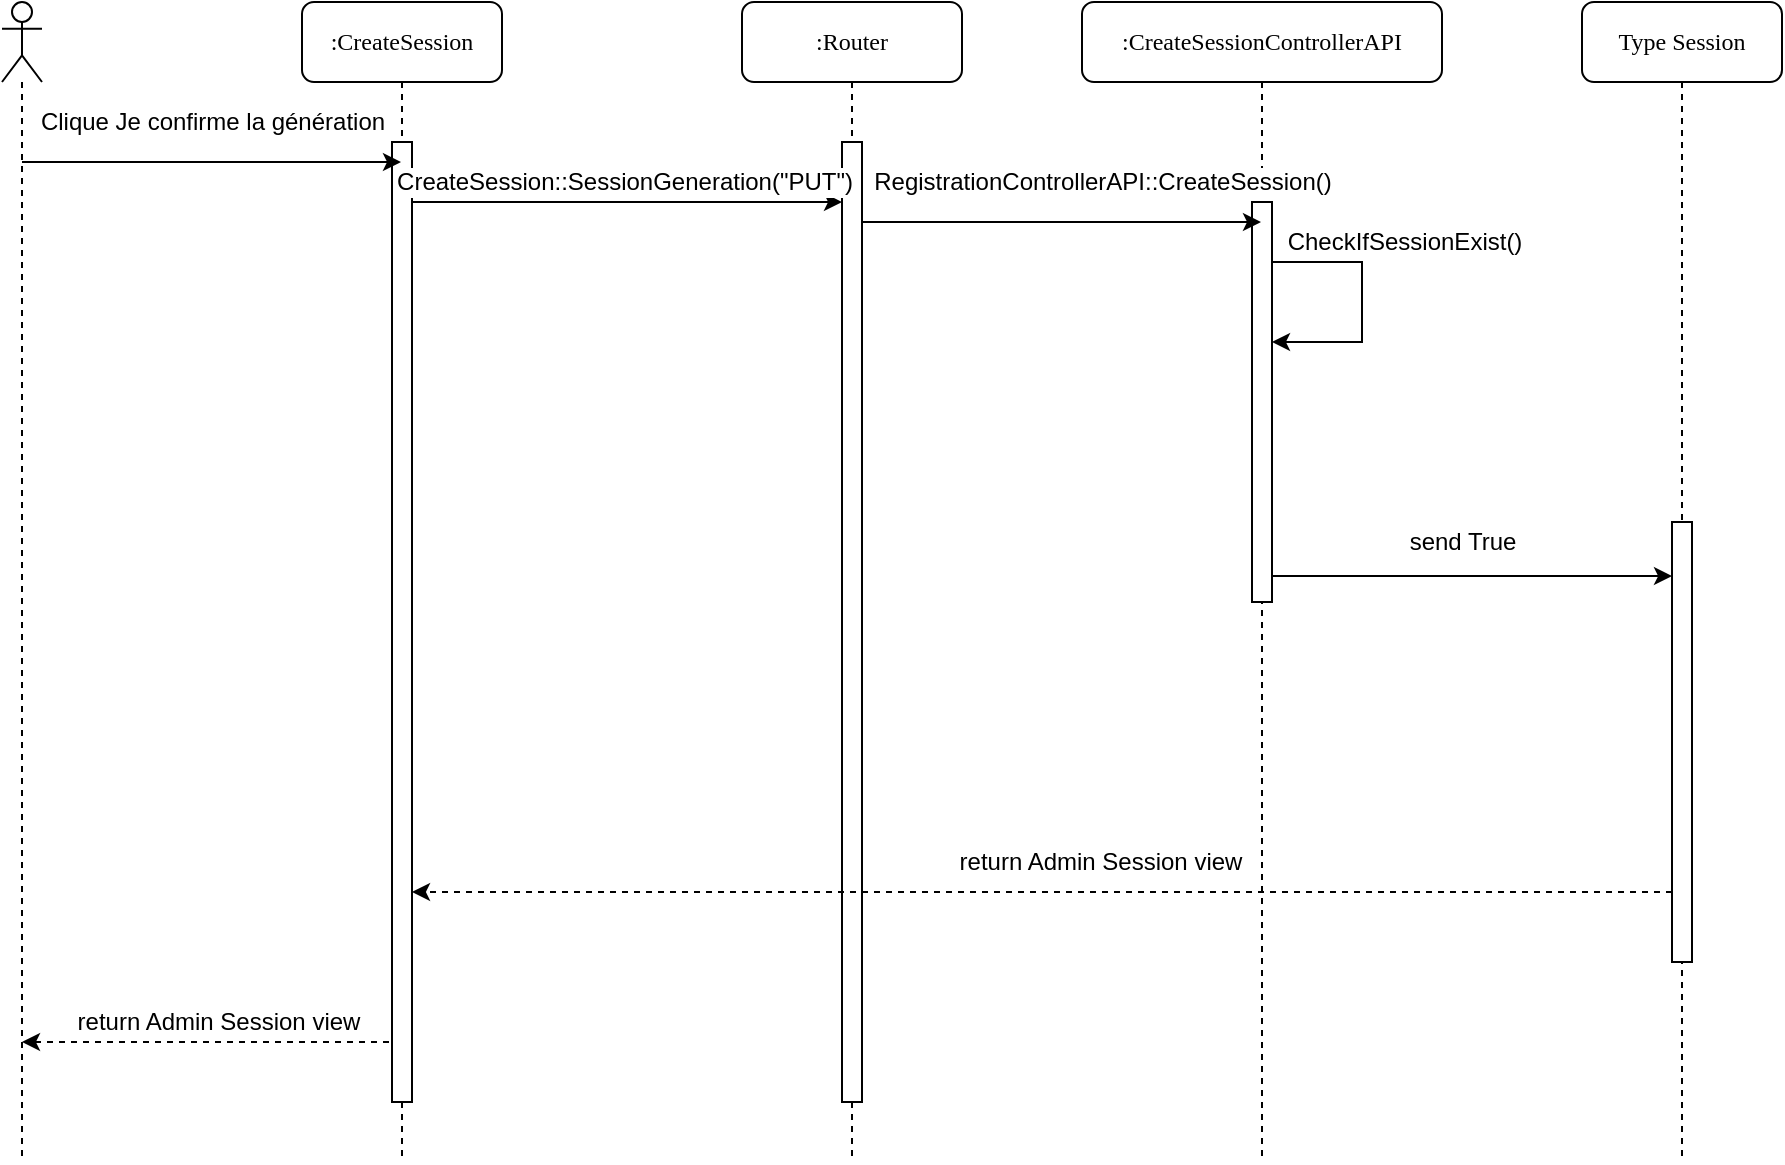 <mxfile version="12.4.3" type="device" pages="1"><diagram name="Page-1" id="13e1069c-82ec-6db2-03f1-153e76fe0fe0"><mxGraphModel dx="1426" dy="745" grid="1" gridSize="10" guides="1" tooltips="1" connect="1" arrows="1" fold="1" page="1" pageScale="1" pageWidth="1100" pageHeight="850" background="#ffffff" math="0" shadow="0"><root><mxCell id="0"/><mxCell id="1" parent="0"/><mxCell id="fxrbVSVYyu5DN6SwpARz-6" style="edgeStyle=orthogonalEdgeStyle;rounded=0;orthogonalLoop=1;jettySize=auto;html=1;dashed=1;" parent="1" source="7baba1c4bc27f4b0-2" target="fxrbVSVYyu5DN6SwpARz-3" edge="1"><mxGeometry relative="1" as="geometry"><Array as="points"><mxPoint x="220" y="600"/><mxPoint x="220" y="600"/></Array></mxGeometry></mxCell><mxCell id="fxrbVSVYyu5DN6SwpARz-7" value="return Admin Session view" style="text;html=1;align=center;verticalAlign=middle;resizable=0;points=[];;labelBackgroundColor=#ffffff;" parent="fxrbVSVYyu5DN6SwpARz-6" vertex="1" connectable="0"><mxGeometry x="-0.131" y="6" relative="1" as="geometry"><mxPoint x="-9.5" y="-16" as="offset"/></mxGeometry></mxCell><mxCell id="7baba1c4bc27f4b0-2" value=":CreateSession" style="shape=umlLifeline;perimeter=lifelinePerimeter;whiteSpace=wrap;html=1;container=1;collapsible=0;recursiveResize=0;outlineConnect=0;rounded=1;shadow=0;comic=0;labelBackgroundColor=none;strokeWidth=1;fontFamily=Verdana;fontSize=12;align=center;" parent="1" vertex="1"><mxGeometry x="240" y="80" width="100" height="580" as="geometry"/></mxCell><mxCell id="fxrbVSVYyu5DN6SwpARz-8" value="" style="html=1;points=[];perimeter=orthogonalPerimeter;" parent="7baba1c4bc27f4b0-2" vertex="1"><mxGeometry x="45" y="70" width="10" height="480" as="geometry"/></mxCell><mxCell id="7baba1c4bc27f4b0-3" value=":CreateSessionControllerAPI" style="shape=umlLifeline;perimeter=lifelinePerimeter;whiteSpace=wrap;html=1;container=1;collapsible=0;recursiveResize=0;outlineConnect=0;rounded=1;shadow=0;comic=0;labelBackgroundColor=none;strokeWidth=1;fontFamily=Verdana;fontSize=12;align=center;" parent="1" vertex="1"><mxGeometry x="630" y="80" width="180" height="580" as="geometry"/></mxCell><mxCell id="fxrbVSVYyu5DN6SwpARz-14" value="" style="html=1;points=[];perimeter=orthogonalPerimeter;" parent="7baba1c4bc27f4b0-3" vertex="1"><mxGeometry x="85" y="100" width="10" height="200" as="geometry"/></mxCell><mxCell id="fxrbVSVYyu5DN6SwpARz-17" style="edgeStyle=orthogonalEdgeStyle;rounded=0;orthogonalLoop=1;jettySize=auto;html=1;" parent="7baba1c4bc27f4b0-3" source="fxrbVSVYyu5DN6SwpARz-14" edge="1" target="fxrbVSVYyu5DN6SwpARz-14"><mxGeometry relative="1" as="geometry"><mxPoint x="78" y="170" as="targetPoint"/><Array as="points"><mxPoint x="140" y="130"/><mxPoint x="140" y="170"/></Array></mxGeometry></mxCell><mxCell id="fxrbVSVYyu5DN6SwpARz-18" value="CheckIfSessionExist()" style="text;html=1;align=center;verticalAlign=middle;resizable=0;points=[];;labelBackgroundColor=#ffffff;" parent="fxrbVSVYyu5DN6SwpARz-17" vertex="1" connectable="0"><mxGeometry x="-0.504" y="-1" relative="1" as="geometry"><mxPoint x="34" y="-11" as="offset"/></mxGeometry></mxCell><mxCell id="fxrbVSVYyu5DN6SwpARz-29" style="edgeStyle=orthogonalEdgeStyle;rounded=0;orthogonalLoop=1;jettySize=auto;html=1;" parent="1" source="7baba1c4bc27f4b0-4" target="7baba1c4bc27f4b0-3" edge="1"><mxGeometry relative="1" as="geometry"><Array as="points"><mxPoint x="620" y="190"/><mxPoint x="620" y="190"/></Array></mxGeometry></mxCell><mxCell id="fxrbVSVYyu5DN6SwpARz-30" value="RegistrationControllerAPI::CreateSession()" style="text;html=1;align=center;verticalAlign=middle;resizable=0;points=[];;labelBackgroundColor=#ffffff;" parent="fxrbVSVYyu5DN6SwpARz-29" vertex="1" connectable="0"><mxGeometry x="0.141" y="-1" relative="1" as="geometry"><mxPoint x="8.5" y="-21" as="offset"/></mxGeometry></mxCell><mxCell id="7baba1c4bc27f4b0-4" value=":Router" style="shape=umlLifeline;perimeter=lifelinePerimeter;whiteSpace=wrap;html=1;container=1;collapsible=0;recursiveResize=0;outlineConnect=0;rounded=1;shadow=0;comic=0;labelBackgroundColor=none;strokeWidth=1;fontFamily=Verdana;fontSize=12;align=center;" parent="1" vertex="1"><mxGeometry x="460" y="80" width="110" height="580" as="geometry"/></mxCell><mxCell id="fxrbVSVYyu5DN6SwpARz-25" value="" style="html=1;points=[];perimeter=orthogonalPerimeter;" parent="7baba1c4bc27f4b0-4" vertex="1"><mxGeometry x="50" y="70" width="10" height="480" as="geometry"/></mxCell><mxCell id="7baba1c4bc27f4b0-6" value="Type Session" style="shape=umlLifeline;perimeter=lifelinePerimeter;whiteSpace=wrap;html=1;container=1;collapsible=0;recursiveResize=0;outlineConnect=0;rounded=1;shadow=0;comic=0;labelBackgroundColor=none;strokeWidth=1;fontFamily=Verdana;fontSize=12;align=center;" parent="1" vertex="1"><mxGeometry x="880" y="80" width="100" height="580" as="geometry"/></mxCell><mxCell id="fxrbVSVYyu5DN6SwpARz-35" value="" style="html=1;points=[];perimeter=orthogonalPerimeter;" parent="7baba1c4bc27f4b0-6" vertex="1"><mxGeometry x="45" y="260" width="10" height="220" as="geometry"/></mxCell><mxCell id="fxrbVSVYyu5DN6SwpARz-4" style="edgeStyle=orthogonalEdgeStyle;rounded=0;orthogonalLoop=1;jettySize=auto;html=1;" parent="1" source="fxrbVSVYyu5DN6SwpARz-3" target="7baba1c4bc27f4b0-2" edge="1"><mxGeometry relative="1" as="geometry"><Array as="points"><mxPoint x="190" y="160"/><mxPoint x="190" y="160"/></Array></mxGeometry></mxCell><mxCell id="fxrbVSVYyu5DN6SwpARz-3" value="" style="shape=umlLifeline;participant=umlActor;perimeter=lifelinePerimeter;whiteSpace=wrap;html=1;container=1;collapsible=0;recursiveResize=0;verticalAlign=top;spacingTop=36;labelBackgroundColor=#ffffff;outlineConnect=0;" parent="1" vertex="1"><mxGeometry x="90" y="80" width="20" height="580" as="geometry"/></mxCell><mxCell id="fxrbVSVYyu5DN6SwpARz-5" value="Clique Je confirme la génération" style="text;html=1;align=center;verticalAlign=middle;resizable=0;points=[];;autosize=1;" parent="1" vertex="1"><mxGeometry x="100" y="130" width="190" height="20" as="geometry"/></mxCell><mxCell id="fxrbVSVYyu5DN6SwpARz-26" value="" style="edgeStyle=orthogonalEdgeStyle;rounded=0;orthogonalLoop=1;jettySize=auto;html=1;" parent="1" source="fxrbVSVYyu5DN6SwpARz-8" target="fxrbVSVYyu5DN6SwpARz-25" edge="1"><mxGeometry relative="1" as="geometry"><Array as="points"><mxPoint x="370" y="180"/><mxPoint x="370" y="180"/></Array></mxGeometry></mxCell><mxCell id="fxrbVSVYyu5DN6SwpARz-27" value="CreateSession::SessionGeneration(&quot;PUT&quot;)" style="text;html=1;align=center;verticalAlign=middle;resizable=0;points=[];;labelBackgroundColor=#ffffff;" parent="fxrbVSVYyu5DN6SwpARz-26" vertex="1" connectable="0"><mxGeometry x="0.063" y="-2" relative="1" as="geometry"><mxPoint x="-9" y="-12" as="offset"/></mxGeometry></mxCell><mxCell id="fxrbVSVYyu5DN6SwpARz-36" style="edgeStyle=orthogonalEdgeStyle;rounded=0;orthogonalLoop=1;jettySize=auto;html=1;dashed=1;" parent="1" source="fxrbVSVYyu5DN6SwpARz-35" edge="1"><mxGeometry relative="1" as="geometry"><Array as="points"><mxPoint x="302" y="525"/></Array><mxPoint x="295" y="525" as="targetPoint"/></mxGeometry></mxCell><mxCell id="fxrbVSVYyu5DN6SwpARz-37" value="return Admin Session view" style="text;html=1;align=center;verticalAlign=middle;resizable=0;points=[];;labelBackgroundColor=#ffffff;" parent="fxrbVSVYyu5DN6SwpARz-36" vertex="1" connectable="0"><mxGeometry x="0.233" y="1" relative="1" as="geometry"><mxPoint x="102" y="-16" as="offset"/></mxGeometry></mxCell><mxCell id="B_opZdftxzZ01QurHu1s-2" style="edgeStyle=orthogonalEdgeStyle;rounded=0;orthogonalLoop=1;jettySize=auto;html=1;entryX=0;entryY=0.123;entryDx=0;entryDy=0;entryPerimeter=0;" edge="1" parent="1" source="fxrbVSVYyu5DN6SwpARz-14" target="fxrbVSVYyu5DN6SwpARz-35"><mxGeometry relative="1" as="geometry"><Array as="points"><mxPoint x="780" y="367"/><mxPoint x="780" y="367"/></Array></mxGeometry></mxCell><mxCell id="B_opZdftxzZ01QurHu1s-3" value="send True" style="text;html=1;align=center;verticalAlign=middle;resizable=0;points=[];;labelBackgroundColor=#ffffff;" vertex="1" connectable="0" parent="B_opZdftxzZ01QurHu1s-2"><mxGeometry x="0.06" y="-1" relative="1" as="geometry"><mxPoint x="-11" y="-18" as="offset"/></mxGeometry></mxCell></root></mxGraphModel></diagram></mxfile>